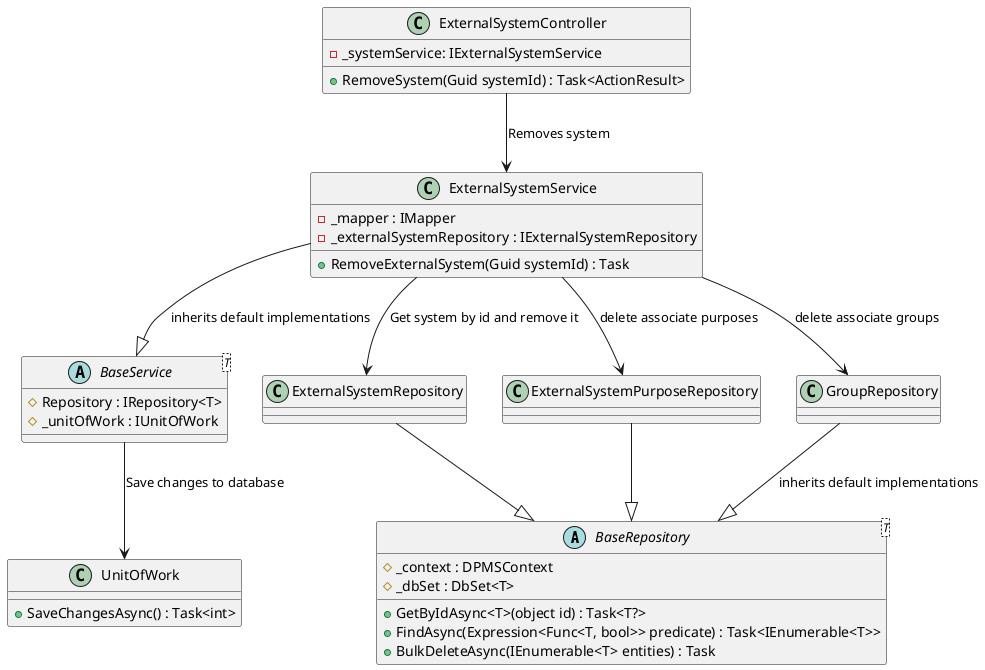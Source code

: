 @startuml

' Entity

' Service Layer
abstract class BaseRepository<T> {
    #_context : DPMSContext
    #_dbSet : DbSet<T>

    +GetByIdAsync<T>(object id) : Task<T?>
    +FindAsync(Expression<Func<T, bool>> predicate) : Task<IEnumerable<T>>
    +BulkDeleteAsync(IEnumerable<T> entities) : Task
}

abstract class BaseService<T> {
    #Repository : IRepository<T>
    #_unitOfWork : IUnitOfWork
}

class UnitOfWork {
    +SaveChangesAsync() : Task<int>
}

class ExternalSystemRepository {
}

class ExternalSystemPurposeRepository {
}

class GroupRepository {
}

class ExternalSystemService {
    -_mapper : IMapper
    -_externalSystemRepository : IExternalSystemRepository

    +RemoveExternalSystem(Guid systemId) : Task
}

' Controller
class ExternalSystemController {
    +RemoveSystem(Guid systemId) : Task<ActionResult>

    -_systemService: IExternalSystemService
}

' Relationships (with comments on arrows)

ExternalSystemRepository --|> BaseRepository
GroupRepository --|> BaseRepository : "inherits default implementations"
ExternalSystemPurposeRepository --|> BaseRepository

ExternalSystemService --> ExternalSystemRepository : "Get system by id and remove it"
ExternalSystemService --> GroupRepository : "delete associate groups"
ExternalSystemService --> ExternalSystemPurposeRepository : "delete associate purposes"

BaseService --> UnitOfWork : Save changes to database
ExternalSystemService --|> BaseService : "inherits default implementations"
ExternalSystemService <-U- ExternalSystemController : "Removes system"
' UnitOfWork --> ExternalSystemRepository : "Uses repository to remove system"

@enduml